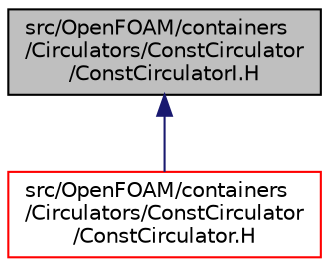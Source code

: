 digraph "src/OpenFOAM/containers/Circulators/ConstCirculator/ConstCirculatorI.H"
{
  bgcolor="transparent";
  edge [fontname="Helvetica",fontsize="10",labelfontname="Helvetica",labelfontsize="10"];
  node [fontname="Helvetica",fontsize="10",shape=record];
  Node1 [label="src/OpenFOAM/containers\l/Circulators/ConstCirculator\l/ConstCirculatorI.H",height=0.2,width=0.4,color="black", fillcolor="grey75", style="filled", fontcolor="black"];
  Node1 -> Node2 [dir="back",color="midnightblue",fontsize="10",style="solid",fontname="Helvetica"];
  Node2 [label="src/OpenFOAM/containers\l/Circulators/ConstCirculator\l/ConstCirculator.H",height=0.2,width=0.4,color="red",URL="$a07503.html"];
}
